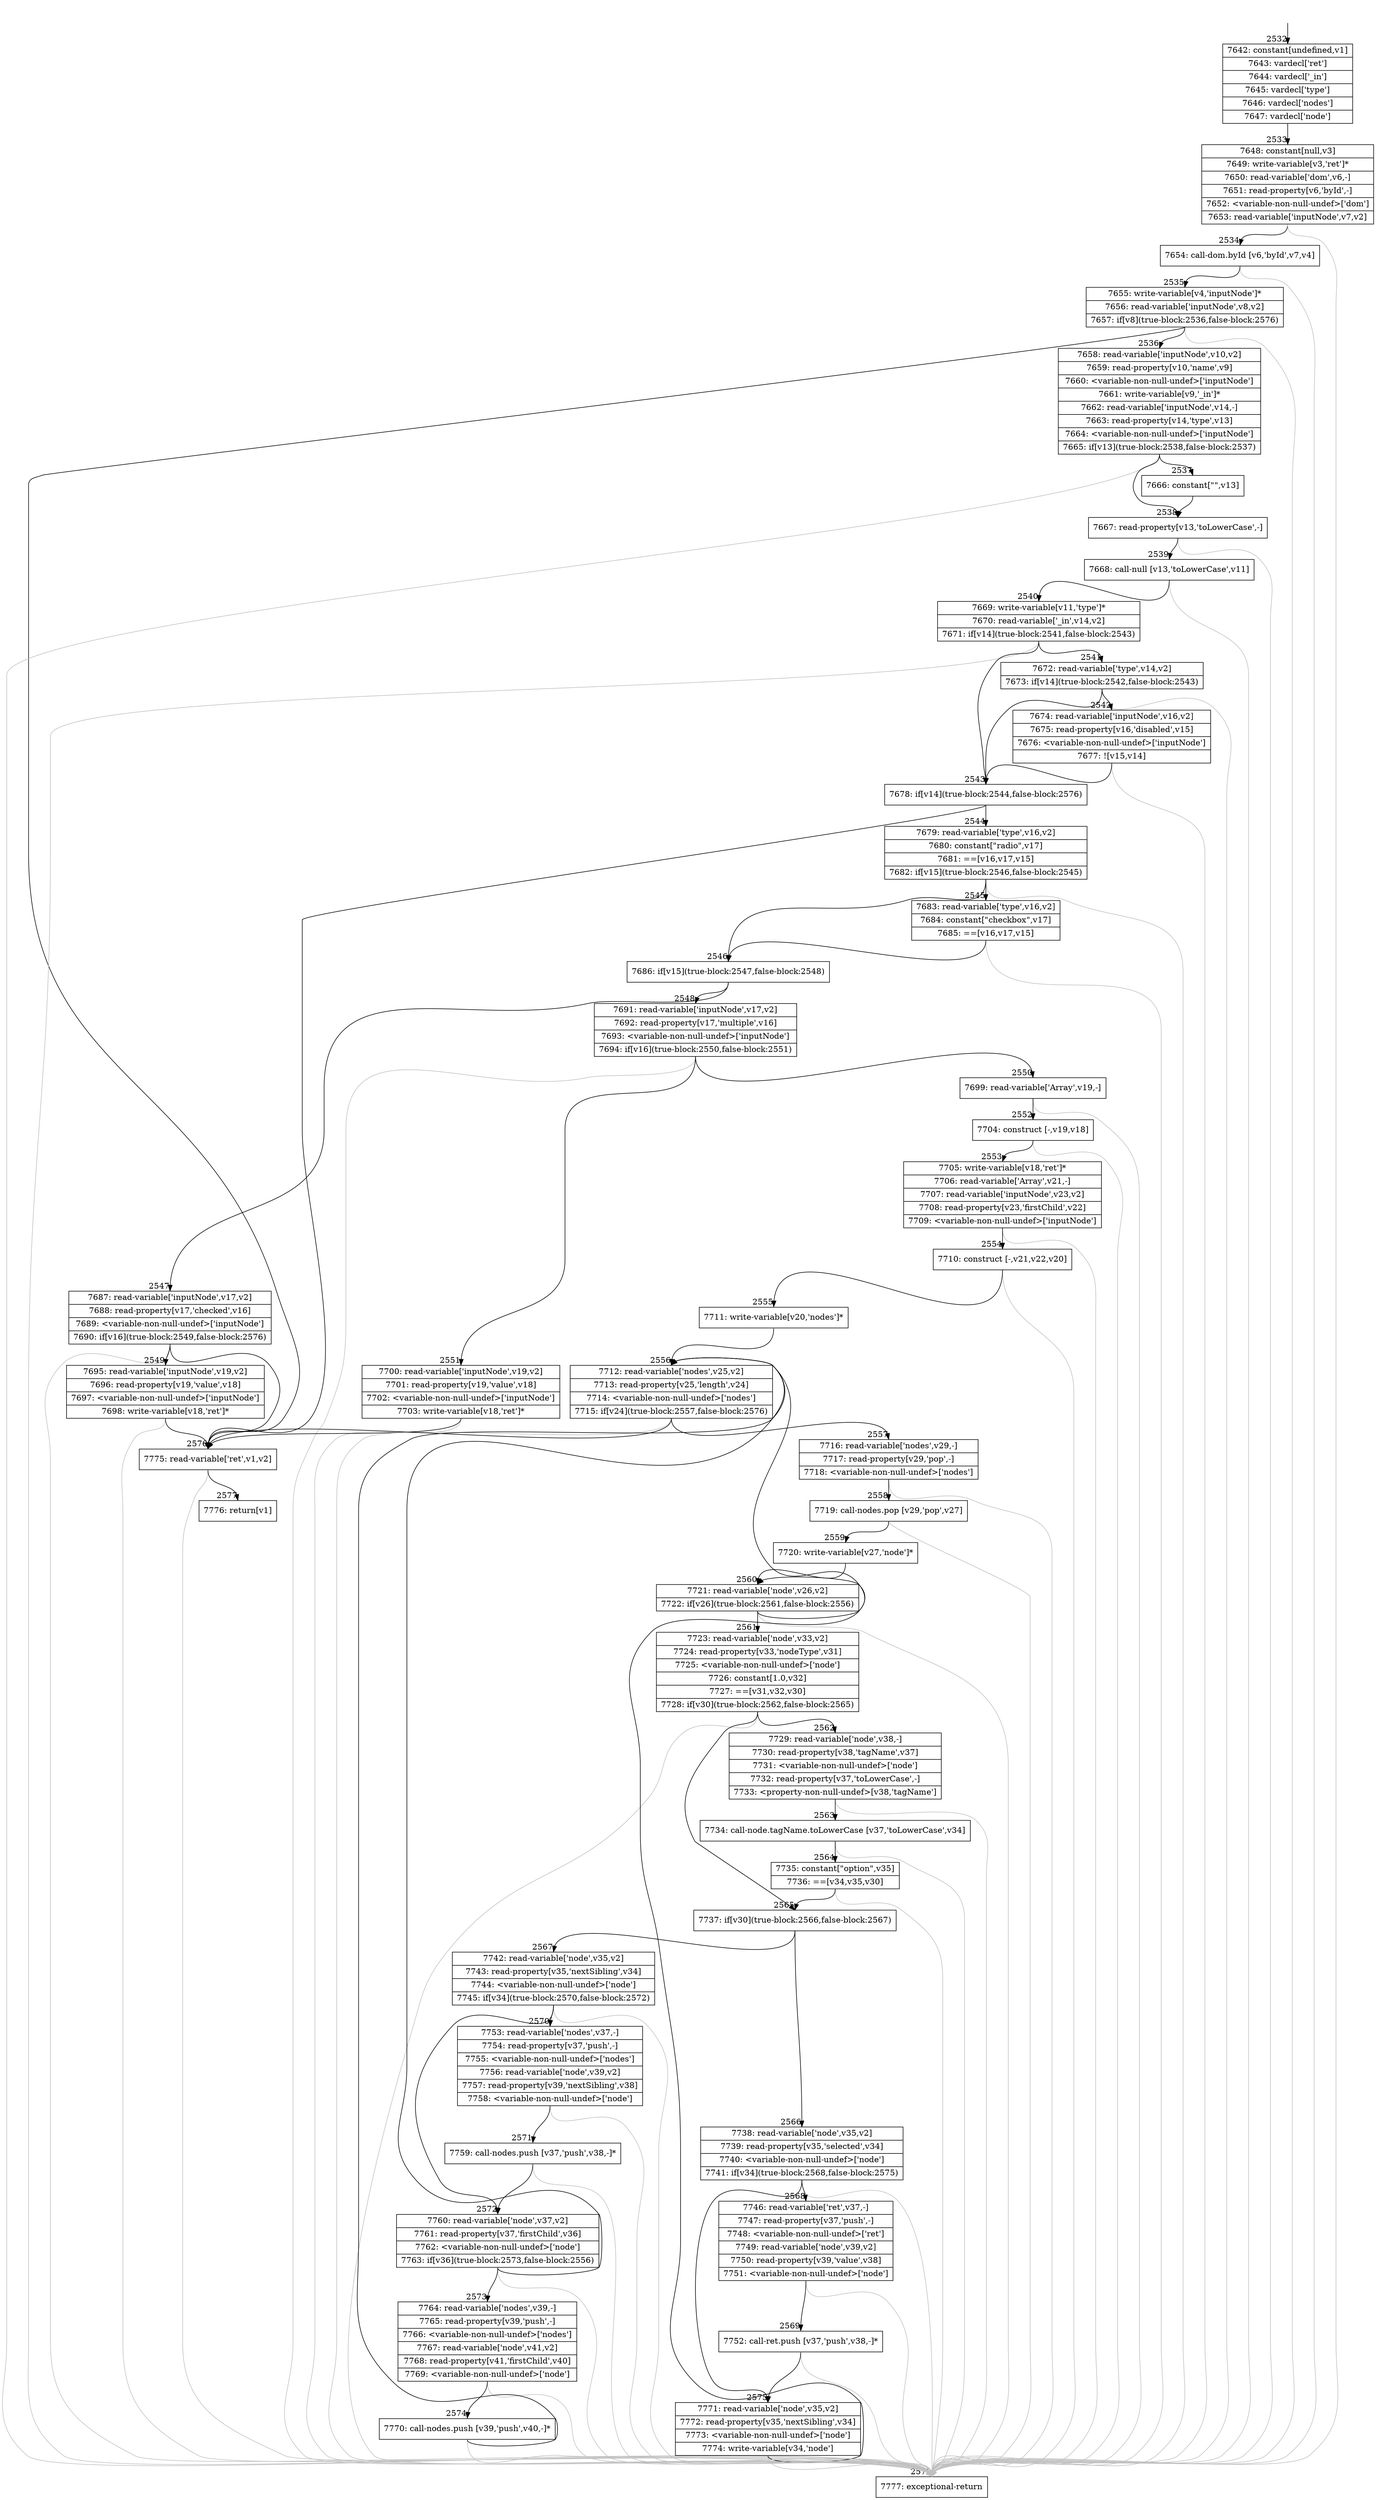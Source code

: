 digraph {
rankdir="TD"
BB_entry150[shape=none,label=""];
BB_entry150 -> BB2532 [tailport=s, headport=n, headlabel="    2532"]
BB2532 [shape=record label="{7642: constant[undefined,v1]|7643: vardecl['ret']|7644: vardecl['_in']|7645: vardecl['type']|7646: vardecl['nodes']|7647: vardecl['node']}" ] 
BB2532 -> BB2533 [tailport=s, headport=n, headlabel="      2533"]
BB2533 [shape=record label="{7648: constant[null,v3]|7649: write-variable[v3,'ret']*|7650: read-variable['dom',v6,-]|7651: read-property[v6,'byId',-]|7652: \<variable-non-null-undef\>['dom']|7653: read-variable['inputNode',v7,v2]}" ] 
BB2533 -> BB2534 [tailport=s, headport=n, headlabel="      2534"]
BB2533 -> BB2578 [tailport=s, headport=n, color=gray, headlabel="      2578"]
BB2534 [shape=record label="{7654: call-dom.byId [v6,'byId',v7,v4]}" ] 
BB2534 -> BB2535 [tailport=s, headport=n, headlabel="      2535"]
BB2534 -> BB2578 [tailport=s, headport=n, color=gray]
BB2535 [shape=record label="{7655: write-variable[v4,'inputNode']*|7656: read-variable['inputNode',v8,v2]|7657: if[v8](true-block:2536,false-block:2576)}" ] 
BB2535 -> BB2536 [tailport=s, headport=n, headlabel="      2536"]
BB2535 -> BB2576 [tailport=s, headport=n, headlabel="      2576"]
BB2535 -> BB2578 [tailport=s, headport=n, color=gray]
BB2536 [shape=record label="{7658: read-variable['inputNode',v10,v2]|7659: read-property[v10,'name',v9]|7660: \<variable-non-null-undef\>['inputNode']|7661: write-variable[v9,'_in']*|7662: read-variable['inputNode',v14,-]|7663: read-property[v14,'type',v13]|7664: \<variable-non-null-undef\>['inputNode']|7665: if[v13](true-block:2538,false-block:2537)}" ] 
BB2536 -> BB2538 [tailport=s, headport=n, headlabel="      2538"]
BB2536 -> BB2537 [tailport=s, headport=n, headlabel="      2537"]
BB2536 -> BB2578 [tailport=s, headport=n, color=gray]
BB2537 [shape=record label="{7666: constant[\"\",v13]}" ] 
BB2537 -> BB2538 [tailport=s, headport=n]
BB2538 [shape=record label="{7667: read-property[v13,'toLowerCase',-]}" ] 
BB2538 -> BB2539 [tailport=s, headport=n, headlabel="      2539"]
BB2538 -> BB2578 [tailport=s, headport=n, color=gray]
BB2539 [shape=record label="{7668: call-null [v13,'toLowerCase',v11]}" ] 
BB2539 -> BB2540 [tailport=s, headport=n, headlabel="      2540"]
BB2539 -> BB2578 [tailport=s, headport=n, color=gray]
BB2540 [shape=record label="{7669: write-variable[v11,'type']*|7670: read-variable['_in',v14,v2]|7671: if[v14](true-block:2541,false-block:2543)}" ] 
BB2540 -> BB2543 [tailport=s, headport=n, headlabel="      2543"]
BB2540 -> BB2541 [tailport=s, headport=n, headlabel="      2541"]
BB2540 -> BB2578 [tailport=s, headport=n, color=gray]
BB2541 [shape=record label="{7672: read-variable['type',v14,v2]|7673: if[v14](true-block:2542,false-block:2543)}" ] 
BB2541 -> BB2543 [tailport=s, headport=n]
BB2541 -> BB2542 [tailport=s, headport=n, headlabel="      2542"]
BB2541 -> BB2578 [tailport=s, headport=n, color=gray]
BB2542 [shape=record label="{7674: read-variable['inputNode',v16,v2]|7675: read-property[v16,'disabled',v15]|7676: \<variable-non-null-undef\>['inputNode']|7677: ![v15,v14]}" ] 
BB2542 -> BB2543 [tailport=s, headport=n]
BB2542 -> BB2578 [tailport=s, headport=n, color=gray]
BB2543 [shape=record label="{7678: if[v14](true-block:2544,false-block:2576)}" ] 
BB2543 -> BB2544 [tailport=s, headport=n, headlabel="      2544"]
BB2543 -> BB2576 [tailport=s, headport=n]
BB2544 [shape=record label="{7679: read-variable['type',v16,v2]|7680: constant[\"radio\",v17]|7681: ==[v16,v17,v15]|7682: if[v15](true-block:2546,false-block:2545)}" ] 
BB2544 -> BB2546 [tailport=s, headport=n, headlabel="      2546"]
BB2544 -> BB2545 [tailport=s, headport=n, headlabel="      2545"]
BB2544 -> BB2578 [tailport=s, headport=n, color=gray]
BB2545 [shape=record label="{7683: read-variable['type',v16,v2]|7684: constant[\"checkbox\",v17]|7685: ==[v16,v17,v15]}" ] 
BB2545 -> BB2546 [tailport=s, headport=n]
BB2545 -> BB2578 [tailport=s, headport=n, color=gray]
BB2546 [shape=record label="{7686: if[v15](true-block:2547,false-block:2548)}" ] 
BB2546 -> BB2547 [tailport=s, headport=n, headlabel="      2547"]
BB2546 -> BB2548 [tailport=s, headport=n, headlabel="      2548"]
BB2547 [shape=record label="{7687: read-variable['inputNode',v17,v2]|7688: read-property[v17,'checked',v16]|7689: \<variable-non-null-undef\>['inputNode']|7690: if[v16](true-block:2549,false-block:2576)}" ] 
BB2547 -> BB2549 [tailport=s, headport=n, headlabel="      2549"]
BB2547 -> BB2576 [tailport=s, headport=n]
BB2547 -> BB2578 [tailport=s, headport=n, color=gray]
BB2548 [shape=record label="{7691: read-variable['inputNode',v17,v2]|7692: read-property[v17,'multiple',v16]|7693: \<variable-non-null-undef\>['inputNode']|7694: if[v16](true-block:2550,false-block:2551)}" ] 
BB2548 -> BB2550 [tailport=s, headport=n, headlabel="      2550"]
BB2548 -> BB2551 [tailport=s, headport=n, headlabel="      2551"]
BB2548 -> BB2578 [tailport=s, headport=n, color=gray]
BB2549 [shape=record label="{7695: read-variable['inputNode',v19,v2]|7696: read-property[v19,'value',v18]|7697: \<variable-non-null-undef\>['inputNode']|7698: write-variable[v18,'ret']*}" ] 
BB2549 -> BB2576 [tailport=s, headport=n]
BB2549 -> BB2578 [tailport=s, headport=n, color=gray]
BB2550 [shape=record label="{7699: read-variable['Array',v19,-]}" ] 
BB2550 -> BB2552 [tailport=s, headport=n, headlabel="      2552"]
BB2550 -> BB2578 [tailport=s, headport=n, color=gray]
BB2551 [shape=record label="{7700: read-variable['inputNode',v19,v2]|7701: read-property[v19,'value',v18]|7702: \<variable-non-null-undef\>['inputNode']|7703: write-variable[v18,'ret']*}" ] 
BB2551 -> BB2576 [tailport=s, headport=n]
BB2551 -> BB2578 [tailport=s, headport=n, color=gray]
BB2552 [shape=record label="{7704: construct [-,v19,v18]}" ] 
BB2552 -> BB2553 [tailport=s, headport=n, headlabel="      2553"]
BB2552 -> BB2578 [tailport=s, headport=n, color=gray]
BB2553 [shape=record label="{7705: write-variable[v18,'ret']*|7706: read-variable['Array',v21,-]|7707: read-variable['inputNode',v23,v2]|7708: read-property[v23,'firstChild',v22]|7709: \<variable-non-null-undef\>['inputNode']}" ] 
BB2553 -> BB2554 [tailport=s, headport=n, headlabel="      2554"]
BB2553 -> BB2578 [tailport=s, headport=n, color=gray]
BB2554 [shape=record label="{7710: construct [-,v21,v22,v20]}" ] 
BB2554 -> BB2555 [tailport=s, headport=n, headlabel="      2555"]
BB2554 -> BB2578 [tailport=s, headport=n, color=gray]
BB2555 [shape=record label="{7711: write-variable[v20,'nodes']*}" ] 
BB2555 -> BB2556 [tailport=s, headport=n, headlabel="      2556"]
BB2556 [shape=record label="{7712: read-variable['nodes',v25,v2]|7713: read-property[v25,'length',v24]|7714: \<variable-non-null-undef\>['nodes']|7715: if[v24](true-block:2557,false-block:2576)}" ] 
BB2556 -> BB2557 [tailport=s, headport=n, headlabel="      2557"]
BB2556 -> BB2576 [tailport=s, headport=n]
BB2556 -> BB2578 [tailport=s, headport=n, color=gray]
BB2557 [shape=record label="{7716: read-variable['nodes',v29,-]|7717: read-property[v29,'pop',-]|7718: \<variable-non-null-undef\>['nodes']}" ] 
BB2557 -> BB2558 [tailport=s, headport=n, headlabel="      2558"]
BB2557 -> BB2578 [tailport=s, headport=n, color=gray]
BB2558 [shape=record label="{7719: call-nodes.pop [v29,'pop',v27]}" ] 
BB2558 -> BB2559 [tailport=s, headport=n, headlabel="      2559"]
BB2558 -> BB2578 [tailport=s, headport=n, color=gray]
BB2559 [shape=record label="{7720: write-variable[v27,'node']*}" ] 
BB2559 -> BB2560 [tailport=s, headport=n, headlabel="      2560"]
BB2560 [shape=record label="{7721: read-variable['node',v26,v2]|7722: if[v26](true-block:2561,false-block:2556)}" ] 
BB2560 -> BB2561 [tailport=s, headport=n, headlabel="      2561"]
BB2560 -> BB2556 [tailport=s, headport=n]
BB2560 -> BB2578 [tailport=s, headport=n, color=gray]
BB2561 [shape=record label="{7723: read-variable['node',v33,v2]|7724: read-property[v33,'nodeType',v31]|7725: \<variable-non-null-undef\>['node']|7726: constant[1.0,v32]|7727: ==[v31,v32,v30]|7728: if[v30](true-block:2562,false-block:2565)}" ] 
BB2561 -> BB2565 [tailport=s, headport=n, headlabel="      2565"]
BB2561 -> BB2562 [tailport=s, headport=n, headlabel="      2562"]
BB2561 -> BB2578 [tailport=s, headport=n, color=gray]
BB2562 [shape=record label="{7729: read-variable['node',v38,-]|7730: read-property[v38,'tagName',v37]|7731: \<variable-non-null-undef\>['node']|7732: read-property[v37,'toLowerCase',-]|7733: \<property-non-null-undef\>[v38,'tagName']}" ] 
BB2562 -> BB2563 [tailport=s, headport=n, headlabel="      2563"]
BB2562 -> BB2578 [tailport=s, headport=n, color=gray]
BB2563 [shape=record label="{7734: call-node.tagName.toLowerCase [v37,'toLowerCase',v34]}" ] 
BB2563 -> BB2564 [tailport=s, headport=n, headlabel="      2564"]
BB2563 -> BB2578 [tailport=s, headport=n, color=gray]
BB2564 [shape=record label="{7735: constant[\"option\",v35]|7736: ==[v34,v35,v30]}" ] 
BB2564 -> BB2565 [tailport=s, headport=n]
BB2564 -> BB2578 [tailport=s, headport=n, color=gray]
BB2565 [shape=record label="{7737: if[v30](true-block:2566,false-block:2567)}" ] 
BB2565 -> BB2566 [tailport=s, headport=n, headlabel="      2566"]
BB2565 -> BB2567 [tailport=s, headport=n, headlabel="      2567"]
BB2566 [shape=record label="{7738: read-variable['node',v35,v2]|7739: read-property[v35,'selected',v34]|7740: \<variable-non-null-undef\>['node']|7741: if[v34](true-block:2568,false-block:2575)}" ] 
BB2566 -> BB2568 [tailport=s, headport=n, headlabel="      2568"]
BB2566 -> BB2575 [tailport=s, headport=n, headlabel="      2575"]
BB2566 -> BB2578 [tailport=s, headport=n, color=gray]
BB2567 [shape=record label="{7742: read-variable['node',v35,v2]|7743: read-property[v35,'nextSibling',v34]|7744: \<variable-non-null-undef\>['node']|7745: if[v34](true-block:2570,false-block:2572)}" ] 
BB2567 -> BB2570 [tailport=s, headport=n, headlabel="      2570"]
BB2567 -> BB2572 [tailport=s, headport=n, headlabel="      2572"]
BB2567 -> BB2578 [tailport=s, headport=n, color=gray]
BB2568 [shape=record label="{7746: read-variable['ret',v37,-]|7747: read-property[v37,'push',-]|7748: \<variable-non-null-undef\>['ret']|7749: read-variable['node',v39,v2]|7750: read-property[v39,'value',v38]|7751: \<variable-non-null-undef\>['node']}" ] 
BB2568 -> BB2569 [tailport=s, headport=n, headlabel="      2569"]
BB2568 -> BB2578 [tailport=s, headport=n, color=gray]
BB2569 [shape=record label="{7752: call-ret.push [v37,'push',v38,-]*}" ] 
BB2569 -> BB2575 [tailport=s, headport=n]
BB2569 -> BB2578 [tailport=s, headport=n, color=gray]
BB2570 [shape=record label="{7753: read-variable['nodes',v37,-]|7754: read-property[v37,'push',-]|7755: \<variable-non-null-undef\>['nodes']|7756: read-variable['node',v39,v2]|7757: read-property[v39,'nextSibling',v38]|7758: \<variable-non-null-undef\>['node']}" ] 
BB2570 -> BB2571 [tailport=s, headport=n, headlabel="      2571"]
BB2570 -> BB2578 [tailport=s, headport=n, color=gray]
BB2571 [shape=record label="{7759: call-nodes.push [v37,'push',v38,-]*}" ] 
BB2571 -> BB2572 [tailport=s, headport=n]
BB2571 -> BB2578 [tailport=s, headport=n, color=gray]
BB2572 [shape=record label="{7760: read-variable['node',v37,v2]|7761: read-property[v37,'firstChild',v36]|7762: \<variable-non-null-undef\>['node']|7763: if[v36](true-block:2573,false-block:2556)}" ] 
BB2572 -> BB2573 [tailport=s, headport=n, headlabel="      2573"]
BB2572 -> BB2556 [tailport=s, headport=n]
BB2572 -> BB2578 [tailport=s, headport=n, color=gray]
BB2573 [shape=record label="{7764: read-variable['nodes',v39,-]|7765: read-property[v39,'push',-]|7766: \<variable-non-null-undef\>['nodes']|7767: read-variable['node',v41,v2]|7768: read-property[v41,'firstChild',v40]|7769: \<variable-non-null-undef\>['node']}" ] 
BB2573 -> BB2574 [tailport=s, headport=n, headlabel="      2574"]
BB2573 -> BB2578 [tailport=s, headport=n, color=gray]
BB2574 [shape=record label="{7770: call-nodes.push [v39,'push',v40,-]*}" ] 
BB2574 -> BB2556 [tailport=s, headport=n]
BB2574 -> BB2578 [tailport=s, headport=n, color=gray]
BB2575 [shape=record label="{7771: read-variable['node',v35,v2]|7772: read-property[v35,'nextSibling',v34]|7773: \<variable-non-null-undef\>['node']|7774: write-variable[v34,'node']}" ] 
BB2575 -> BB2560 [tailport=s, headport=n]
BB2575 -> BB2578 [tailport=s, headport=n, color=gray]
BB2576 [shape=record label="{7775: read-variable['ret',v1,v2]}" ] 
BB2576 -> BB2577 [tailport=s, headport=n, headlabel="      2577"]
BB2576 -> BB2578 [tailport=s, headport=n, color=gray]
BB2577 [shape=record label="{7776: return[v1]}" ] 
BB2578 [shape=record label="{7777: exceptional-return}" ] 
//#$~ 2787
}
